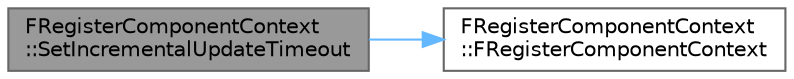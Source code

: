 digraph "FRegisterComponentContext::SetIncrementalUpdateTimeout"
{
 // INTERACTIVE_SVG=YES
 // LATEX_PDF_SIZE
  bgcolor="transparent";
  edge [fontname=Helvetica,fontsize=10,labelfontname=Helvetica,labelfontsize=10];
  node [fontname=Helvetica,fontsize=10,shape=box,height=0.2,width=0.4];
  rankdir="LR";
  Node1 [id="Node000001",label="FRegisterComponentContext\l::SetIncrementalUpdateTimeout",height=0.2,width=0.4,color="gray40", fillcolor="grey60", style="filled", fontcolor="black",tooltip=" "];
  Node1 -> Node2 [id="edge1_Node000001_Node000002",color="steelblue1",style="solid",tooltip=" "];
  Node2 [id="Node000002",label="FRegisterComponentContext\l::FRegisterComponentContext",height=0.2,width=0.4,color="grey40", fillcolor="white", style="filled",URL="$d2/d74/classFRegisterComponentContext.html#a678f0561e285bb0a69704bf9e3ee4c82",tooltip=" "];
}
